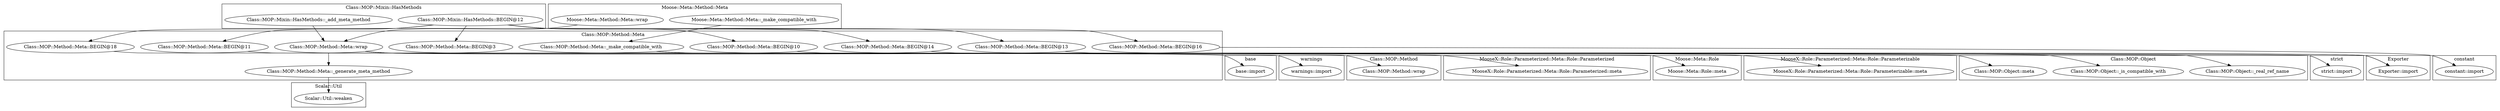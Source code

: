 digraph {
graph [overlap=false]
subgraph cluster_Class_MOP_Mixin_HasMethods {
	label="Class::MOP::Mixin::HasMethods";
	"Class::MOP::Mixin::HasMethods::BEGIN@12";
	"Class::MOP::Mixin::HasMethods::_add_meta_method";
}
subgraph cluster_Scalar_Util {
	label="Scalar::Util";
	"Scalar::Util::weaken";
}
subgraph cluster_constant {
	label="constant";
	"constant::import";
}
subgraph cluster_Class_MOP_Method {
	label="Class::MOP::Method";
	"Class::MOP::Method::wrap";
}
subgraph cluster_warnings {
	label="warnings";
	"warnings::import";
}
subgraph cluster_MooseX_Role_Parameterized_Meta_Role_Parameterized {
	label="MooseX::Role::Parameterized::Meta::Role::Parameterized";
	"MooseX::Role::Parameterized::Meta::Role::Parameterized::meta";
}
subgraph cluster_Moose_Meta_Role {
	label="Moose::Meta::Role";
	"Moose::Meta::Role::meta";
}
subgraph cluster_MooseX_Role_Parameterized_Meta_Role_Parameterizable {
	label="MooseX::Role::Parameterized::Meta::Role::Parameterizable";
	"MooseX::Role::Parameterized::Meta::Role::Parameterizable::meta";
}
subgraph cluster_base {
	label="base";
	"base::import";
}
subgraph cluster_Exporter {
	label="Exporter";
	"Exporter::import";
}
subgraph cluster_Moose_Meta_Method_Meta {
	label="Moose::Meta::Method::Meta";
	"Moose::Meta::Method::Meta::_make_compatible_with";
	"Moose::Meta::Method::Meta::wrap";
}
subgraph cluster_Class_MOP_Method_Meta {
	label="Class::MOP::Method::Meta";
	"Class::MOP::Method::Meta::BEGIN@3";
	"Class::MOP::Method::Meta::BEGIN@18";
	"Class::MOP::Method::Meta::BEGIN@11";
	"Class::MOP::Method::Meta::wrap";
	"Class::MOP::Method::Meta::BEGIN@10";
	"Class::MOP::Method::Meta::BEGIN@14";
	"Class::MOP::Method::Meta::BEGIN@16";
	"Class::MOP::Method::Meta::_generate_meta_method";
	"Class::MOP::Method::Meta::BEGIN@13";
	"Class::MOP::Method::Meta::_make_compatible_with";
}
subgraph cluster_Class_MOP_Object {
	label="Class::MOP::Object";
	"Class::MOP::Object::_real_ref_name";
	"Class::MOP::Object::meta";
	"Class::MOP::Object::_is_compatible_with";
}
subgraph cluster_strict {
	label="strict";
	"strict::import";
}
"Class::MOP::Method::Meta::_make_compatible_with" -> "Class::MOP::Object::_real_ref_name";
"Class::MOP::Method::Meta::wrap" -> "Class::MOP::Method::wrap";
"Class::MOP::Mixin::HasMethods::BEGIN@12" -> "Class::MOP::Method::Meta::BEGIN@14";
"Class::MOP::Mixin::HasMethods::BEGIN@12" -> "Class::MOP::Method::Meta::BEGIN@10";
"Class::MOP::Method::Meta::wrap" -> "MooseX::Role::Parameterized::Meta::Role::Parameterizable::meta";
"Class::MOP::Method::Meta::BEGIN@16" -> "constant::import";
"Class::MOP::Method::Meta::wrap" -> "MooseX::Role::Parameterized::Meta::Role::Parameterized::meta";
"Class::MOP::Method::Meta::BEGIN@10" -> "strict::import";
"Class::MOP::Method::Meta::_make_compatible_with" -> "Class::MOP::Object::_is_compatible_with";
"Class::MOP::Method::Meta::BEGIN@14" -> "Exporter::import";
"Class::MOP::Method::Meta::BEGIN@13" -> "Exporter::import";
"Class::MOP::Mixin::HasMethods::BEGIN@12" -> "Class::MOP::Method::Meta::BEGIN@16";
"Class::MOP::Mixin::HasMethods::BEGIN@12" -> "Class::MOP::Method::Meta::BEGIN@3";
"Class::MOP::Method::Meta::BEGIN@18" -> "base::import";
"Class::MOP::Method::Meta::BEGIN@11" -> "warnings::import";
"Class::MOP::Method::Meta::wrap" -> "Class::MOP::Method::Meta::_generate_meta_method";
"Class::MOP::Mixin::HasMethods::BEGIN@12" -> "Class::MOP::Method::Meta::BEGIN@11";
"Class::MOP::Method::Meta::_generate_meta_method" -> "Scalar::Util::weaken";
"Class::MOP::Mixin::HasMethods::BEGIN@12" -> "Class::MOP::Method::Meta::BEGIN@18";
"Moose::Meta::Method::Meta::wrap" -> "Class::MOP::Method::Meta::wrap";
"Class::MOP::Mixin::HasMethods::_add_meta_method" -> "Class::MOP::Method::Meta::wrap";
"Class::MOP::Mixin::HasMethods::BEGIN@12" -> "Class::MOP::Method::Meta::BEGIN@13";
"Class::MOP::Method::Meta::wrap" -> "Class::MOP::Object::meta";
"Class::MOP::Method::Meta::wrap" -> "Moose::Meta::Role::meta";
"Moose::Meta::Method::Meta::_make_compatible_with" -> "Class::MOP::Method::Meta::_make_compatible_with";
}
